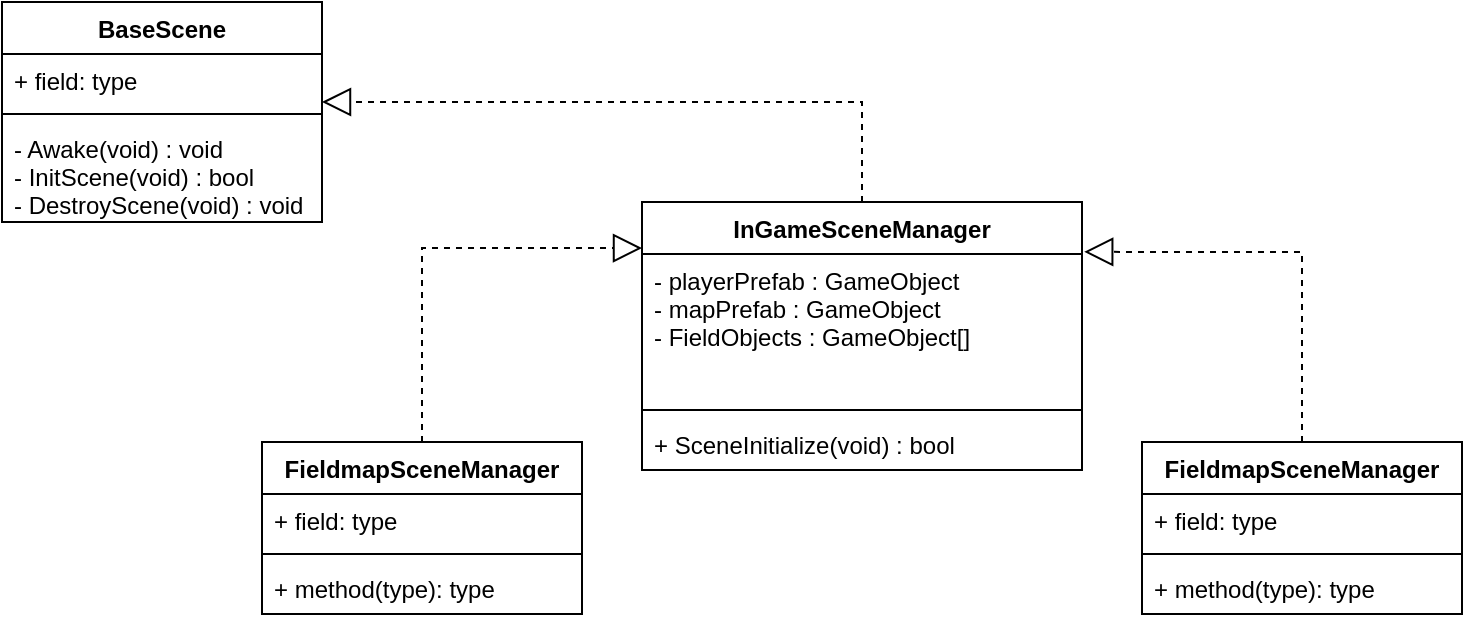 <mxfile version="20.1.1" type="github"><diagram id="6ia9pXoMmCUBTpDYukCV" name="Page-1"><mxGraphModel dx="1422" dy="754" grid="1" gridSize="10" guides="1" tooltips="1" connect="1" arrows="1" fold="1" page="1" pageScale="1" pageWidth="1600" pageHeight="900" math="0" shadow="0"><root><mxCell id="0"/><mxCell id="1" parent="0"/><mxCell id="eBVL7vCfl1oZfo9k36DU-1" value="BaseScene" style="swimlane;fontStyle=1;align=center;verticalAlign=top;childLayout=stackLayout;horizontal=1;startSize=26;horizontalStack=0;resizeParent=1;resizeParentMax=0;resizeLast=0;collapsible=1;marginBottom=0;" vertex="1" parent="1"><mxGeometry x="750" y="60" width="160" height="110" as="geometry"/></mxCell><mxCell id="eBVL7vCfl1oZfo9k36DU-2" value="+ field: type" style="text;strokeColor=none;fillColor=none;align=left;verticalAlign=top;spacingLeft=4;spacingRight=4;overflow=hidden;rotatable=0;points=[[0,0.5],[1,0.5]];portConstraint=eastwest;" vertex="1" parent="eBVL7vCfl1oZfo9k36DU-1"><mxGeometry y="26" width="160" height="26" as="geometry"/></mxCell><mxCell id="eBVL7vCfl1oZfo9k36DU-3" value="" style="line;strokeWidth=1;fillColor=none;align=left;verticalAlign=middle;spacingTop=-1;spacingLeft=3;spacingRight=3;rotatable=0;labelPosition=right;points=[];portConstraint=eastwest;" vertex="1" parent="eBVL7vCfl1oZfo9k36DU-1"><mxGeometry y="52" width="160" height="8" as="geometry"/></mxCell><mxCell id="eBVL7vCfl1oZfo9k36DU-4" value="- Awake(void) : void&#10;- InitScene(void) : bool&#10;- DestroyScene(void) : void" style="text;strokeColor=none;fillColor=none;align=left;verticalAlign=top;spacingLeft=4;spacingRight=4;overflow=hidden;rotatable=0;points=[[0,0.5],[1,0.5]];portConstraint=eastwest;" vertex="1" parent="eBVL7vCfl1oZfo9k36DU-1"><mxGeometry y="60" width="160" height="50" as="geometry"/></mxCell><mxCell id="eBVL7vCfl1oZfo9k36DU-5" value="InGameSceneManager" style="swimlane;fontStyle=1;align=center;verticalAlign=top;childLayout=stackLayout;horizontal=1;startSize=26;horizontalStack=0;resizeParent=1;resizeParentMax=0;resizeLast=0;collapsible=1;marginBottom=0;" vertex="1" parent="1"><mxGeometry x="1070" y="160" width="220" height="134" as="geometry"/></mxCell><mxCell id="eBVL7vCfl1oZfo9k36DU-6" value="- playerPrefab : GameObject&#10;- mapPrefab : GameObject&#10;- FieldObjects : GameObject[]&#10;" style="text;strokeColor=none;fillColor=none;align=left;verticalAlign=top;spacingLeft=4;spacingRight=4;overflow=hidden;rotatable=0;points=[[0,0.5],[1,0.5]];portConstraint=eastwest;" vertex="1" parent="eBVL7vCfl1oZfo9k36DU-5"><mxGeometry y="26" width="220" height="74" as="geometry"/></mxCell><mxCell id="eBVL7vCfl1oZfo9k36DU-7" value="" style="line;strokeWidth=1;fillColor=none;align=left;verticalAlign=middle;spacingTop=-1;spacingLeft=3;spacingRight=3;rotatable=0;labelPosition=right;points=[];portConstraint=eastwest;" vertex="1" parent="eBVL7vCfl1oZfo9k36DU-5"><mxGeometry y="100" width="220" height="8" as="geometry"/></mxCell><mxCell id="eBVL7vCfl1oZfo9k36DU-8" value="+ SceneInitialize(void) : bool" style="text;strokeColor=none;fillColor=none;align=left;verticalAlign=top;spacingLeft=4;spacingRight=4;overflow=hidden;rotatable=0;points=[[0,0.5],[1,0.5]];portConstraint=eastwest;" vertex="1" parent="eBVL7vCfl1oZfo9k36DU-5"><mxGeometry y="108" width="220" height="26" as="geometry"/></mxCell><mxCell id="eBVL7vCfl1oZfo9k36DU-9" value="" style="endArrow=block;dashed=1;endFill=0;endSize=12;html=1;rounded=0;exitX=0.5;exitY=0;exitDx=0;exitDy=0;" edge="1" parent="1" source="eBVL7vCfl1oZfo9k36DU-5"><mxGeometry width="160" relative="1" as="geometry"><mxPoint x="1010" y="370" as="sourcePoint"/><mxPoint x="910" y="110" as="targetPoint"/><Array as="points"><mxPoint x="1180" y="110"/></Array></mxGeometry></mxCell><mxCell id="eBVL7vCfl1oZfo9k36DU-15" value="FieldmapSceneManager" style="swimlane;fontStyle=1;align=center;verticalAlign=top;childLayout=stackLayout;horizontal=1;startSize=26;horizontalStack=0;resizeParent=1;resizeParentMax=0;resizeLast=0;collapsible=1;marginBottom=0;" vertex="1" parent="1"><mxGeometry x="880" y="280" width="160" height="86" as="geometry"><mxRectangle x="880" y="280" width="180" height="30" as="alternateBounds"/></mxGeometry></mxCell><mxCell id="eBVL7vCfl1oZfo9k36DU-16" value="+ field: type" style="text;strokeColor=none;fillColor=none;align=left;verticalAlign=top;spacingLeft=4;spacingRight=4;overflow=hidden;rotatable=0;points=[[0,0.5],[1,0.5]];portConstraint=eastwest;" vertex="1" parent="eBVL7vCfl1oZfo9k36DU-15"><mxGeometry y="26" width="160" height="26" as="geometry"/></mxCell><mxCell id="eBVL7vCfl1oZfo9k36DU-17" value="" style="line;strokeWidth=1;fillColor=none;align=left;verticalAlign=middle;spacingTop=-1;spacingLeft=3;spacingRight=3;rotatable=0;labelPosition=right;points=[];portConstraint=eastwest;" vertex="1" parent="eBVL7vCfl1oZfo9k36DU-15"><mxGeometry y="52" width="160" height="8" as="geometry"/></mxCell><mxCell id="eBVL7vCfl1oZfo9k36DU-18" value="+ method(type): type" style="text;strokeColor=none;fillColor=none;align=left;verticalAlign=top;spacingLeft=4;spacingRight=4;overflow=hidden;rotatable=0;points=[[0,0.5],[1,0.5]];portConstraint=eastwest;" vertex="1" parent="eBVL7vCfl1oZfo9k36DU-15"><mxGeometry y="60" width="160" height="26" as="geometry"/></mxCell><mxCell id="eBVL7vCfl1oZfo9k36DU-19" value="FieldmapSceneManager" style="swimlane;fontStyle=1;align=center;verticalAlign=top;childLayout=stackLayout;horizontal=1;startSize=26;horizontalStack=0;resizeParent=1;resizeParentMax=0;resizeLast=0;collapsible=1;marginBottom=0;" vertex="1" parent="1"><mxGeometry x="1320" y="280" width="160" height="86" as="geometry"/></mxCell><mxCell id="eBVL7vCfl1oZfo9k36DU-20" value="+ field: type" style="text;strokeColor=none;fillColor=none;align=left;verticalAlign=top;spacingLeft=4;spacingRight=4;overflow=hidden;rotatable=0;points=[[0,0.5],[1,0.5]];portConstraint=eastwest;" vertex="1" parent="eBVL7vCfl1oZfo9k36DU-19"><mxGeometry y="26" width="160" height="26" as="geometry"/></mxCell><mxCell id="eBVL7vCfl1oZfo9k36DU-21" value="" style="line;strokeWidth=1;fillColor=none;align=left;verticalAlign=middle;spacingTop=-1;spacingLeft=3;spacingRight=3;rotatable=0;labelPosition=right;points=[];portConstraint=eastwest;" vertex="1" parent="eBVL7vCfl1oZfo9k36DU-19"><mxGeometry y="52" width="160" height="8" as="geometry"/></mxCell><mxCell id="eBVL7vCfl1oZfo9k36DU-22" value="+ method(type): type" style="text;strokeColor=none;fillColor=none;align=left;verticalAlign=top;spacingLeft=4;spacingRight=4;overflow=hidden;rotatable=0;points=[[0,0.5],[1,0.5]];portConstraint=eastwest;" vertex="1" parent="eBVL7vCfl1oZfo9k36DU-19"><mxGeometry y="60" width="160" height="26" as="geometry"/></mxCell><mxCell id="eBVL7vCfl1oZfo9k36DU-23" value="" style="endArrow=block;dashed=1;endFill=0;endSize=12;html=1;rounded=0;entryX=0;entryY=0.172;entryDx=0;entryDy=0;entryPerimeter=0;exitX=0.5;exitY=0;exitDx=0;exitDy=0;" edge="1" parent="1" source="eBVL7vCfl1oZfo9k36DU-15" target="eBVL7vCfl1oZfo9k36DU-5"><mxGeometry width="160" relative="1" as="geometry"><mxPoint x="1040" y="320" as="sourcePoint"/><mxPoint x="1120" y="250" as="targetPoint"/><Array as="points"><mxPoint x="960" y="183"/></Array></mxGeometry></mxCell><mxCell id="eBVL7vCfl1oZfo9k36DU-25" value="" style="endArrow=block;dashed=1;endFill=0;endSize=12;html=1;rounded=0;exitX=0.5;exitY=0;exitDx=0;exitDy=0;entryX=1.005;entryY=0.186;entryDx=0;entryDy=0;entryPerimeter=0;" edge="1" parent="1" source="eBVL7vCfl1oZfo9k36DU-19" target="eBVL7vCfl1oZfo9k36DU-5"><mxGeometry width="160" relative="1" as="geometry"><mxPoint x="1320" y="320" as="sourcePoint"/><mxPoint x="1240" y="250" as="targetPoint"/><Array as="points"><mxPoint x="1400" y="185"/></Array></mxGeometry></mxCell></root></mxGraphModel></diagram></mxfile>